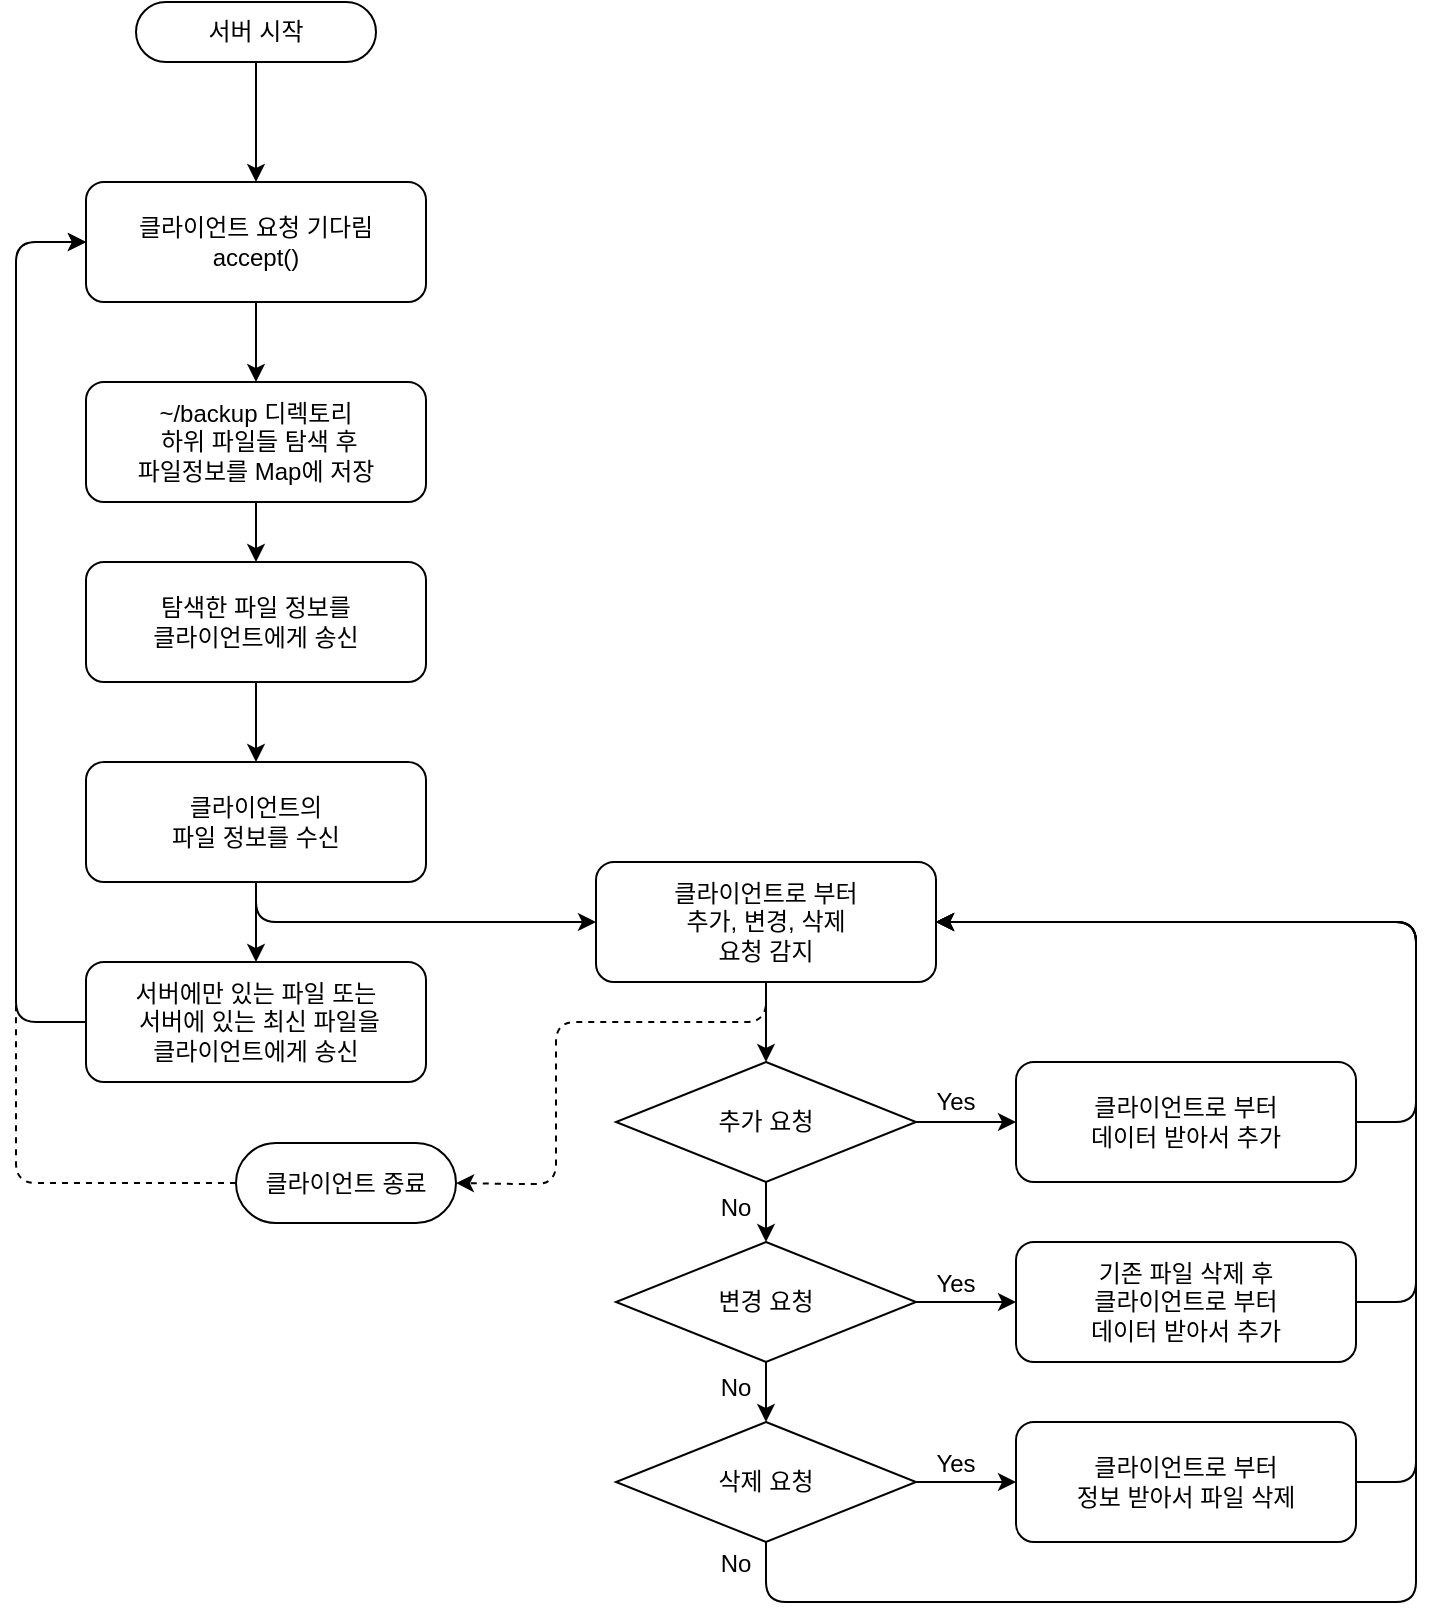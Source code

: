 <mxfile version="20.6.0" type="github" pages="2">
  <diagram id="anX1heDQR3pZWfZQjRBe" name="서버">
    <mxGraphModel dx="3324" dy="1608" grid="1" gridSize="10" guides="1" tooltips="1" connect="1" arrows="1" fold="1" page="1" pageScale="1" pageWidth="827" pageHeight="1169" math="0" shadow="0">
      <root>
        <mxCell id="0" />
        <mxCell id="1" parent="0" />
        <mxCell id="EzxVzveiI16b7jW3P2lI-17" style="edgeStyle=orthogonalEdgeStyle;rounded=0;orthogonalLoop=1;jettySize=auto;html=1;entryX=0.5;entryY=0;entryDx=0;entryDy=0;" parent="1" source="EzxVzveiI16b7jW3P2lI-1" target="EzxVzveiI16b7jW3P2lI-4" edge="1">
          <mxGeometry relative="1" as="geometry" />
        </mxCell>
        <mxCell id="EzxVzveiI16b7jW3P2lI-1" value="서버 시작" style="rounded=1;whiteSpace=wrap;html=1;arcSize=50;" parent="1" vertex="1">
          <mxGeometry x="80" y="110" width="120" height="30" as="geometry" />
        </mxCell>
        <mxCell id="EzxVzveiI16b7jW3P2lI-18" style="edgeStyle=orthogonalEdgeStyle;rounded=0;orthogonalLoop=1;jettySize=auto;html=1;entryX=0.5;entryY=0;entryDx=0;entryDy=0;" parent="1" source="EzxVzveiI16b7jW3P2lI-4" target="EzxVzveiI16b7jW3P2lI-5" edge="1">
          <mxGeometry relative="1" as="geometry" />
        </mxCell>
        <mxCell id="EzxVzveiI16b7jW3P2lI-4" value="클라이언트 요청 기다림&lt;br&gt;accept()" style="rounded=1;whiteSpace=wrap;html=1;" parent="1" vertex="1">
          <mxGeometry x="55" y="200" width="170" height="60" as="geometry" />
        </mxCell>
        <mxCell id="EzxVzveiI16b7jW3P2lI-19" style="edgeStyle=orthogonalEdgeStyle;rounded=0;orthogonalLoop=1;jettySize=auto;html=1;" parent="1" source="EzxVzveiI16b7jW3P2lI-5" target="EzxVzveiI16b7jW3P2lI-6" edge="1">
          <mxGeometry relative="1" as="geometry" />
        </mxCell>
        <mxCell id="EzxVzveiI16b7jW3P2lI-5" value="~/backup 디렉토리&lt;br&gt;&amp;nbsp;하위 파일들 탐색 후 &lt;br&gt;파일정보를 Map에 저장" style="rounded=1;whiteSpace=wrap;html=1;" parent="1" vertex="1">
          <mxGeometry x="55" y="300" width="170" height="60" as="geometry" />
        </mxCell>
        <mxCell id="EzxVzveiI16b7jW3P2lI-20" style="edgeStyle=orthogonalEdgeStyle;rounded=0;orthogonalLoop=1;jettySize=auto;html=1;" parent="1" source="EzxVzveiI16b7jW3P2lI-6" target="EzxVzveiI16b7jW3P2lI-7" edge="1">
          <mxGeometry relative="1" as="geometry" />
        </mxCell>
        <mxCell id="EzxVzveiI16b7jW3P2lI-6" value="탐색한 파일 정보를 &lt;br&gt;클라이언트에게 송신" style="rounded=1;whiteSpace=wrap;html=1;" parent="1" vertex="1">
          <mxGeometry x="55" y="390" width="170" height="60" as="geometry" />
        </mxCell>
        <mxCell id="EzxVzveiI16b7jW3P2lI-21" style="edgeStyle=orthogonalEdgeStyle;rounded=0;orthogonalLoop=1;jettySize=auto;html=1;entryX=0.5;entryY=0;entryDx=0;entryDy=0;" parent="1" source="EzxVzveiI16b7jW3P2lI-7" target="EzxVzveiI16b7jW3P2lI-9" edge="1">
          <mxGeometry relative="1" as="geometry" />
        </mxCell>
        <mxCell id="EzxVzveiI16b7jW3P2lI-22" style="edgeStyle=orthogonalEdgeStyle;rounded=1;orthogonalLoop=1;jettySize=auto;html=1;entryX=0;entryY=0.5;entryDx=0;entryDy=0;" parent="1" source="EzxVzveiI16b7jW3P2lI-7" target="EzxVzveiI16b7jW3P2lI-8" edge="1">
          <mxGeometry relative="1" as="geometry">
            <Array as="points">
              <mxPoint x="140" y="570" />
              <mxPoint x="270" y="570" />
            </Array>
          </mxGeometry>
        </mxCell>
        <mxCell id="EzxVzveiI16b7jW3P2lI-7" value="클라이언트의 &lt;br&gt;파일 정보를 수신" style="rounded=1;whiteSpace=wrap;html=1;" parent="1" vertex="1">
          <mxGeometry x="55" y="490" width="170" height="60" as="geometry" />
        </mxCell>
        <mxCell id="EzxVzveiI16b7jW3P2lI-23" style="edgeStyle=orthogonalEdgeStyle;rounded=0;orthogonalLoop=1;jettySize=auto;html=1;entryX=0.5;entryY=0;entryDx=0;entryDy=0;" parent="1" source="EzxVzveiI16b7jW3P2lI-8" target="EzxVzveiI16b7jW3P2lI-13" edge="1">
          <mxGeometry relative="1" as="geometry" />
        </mxCell>
        <mxCell id="EzxVzveiI16b7jW3P2lI-108" style="edgeStyle=orthogonalEdgeStyle;rounded=1;orthogonalLoop=1;jettySize=auto;html=1;entryX=1;entryY=0.5;entryDx=0;entryDy=0;dashed=1;" parent="1" source="EzxVzveiI16b7jW3P2lI-8" target="EzxVzveiI16b7jW3P2lI-105" edge="1">
          <mxGeometry relative="1" as="geometry">
            <Array as="points">
              <mxPoint x="395" y="620" />
              <mxPoint x="290" y="620" />
              <mxPoint x="290" y="701" />
              <mxPoint x="270" y="701" />
            </Array>
          </mxGeometry>
        </mxCell>
        <mxCell id="EzxVzveiI16b7jW3P2lI-8" value="클라이언트로 부터&lt;br&gt;추가, 변경, 삭제&lt;br&gt;요청 감지" style="rounded=1;whiteSpace=wrap;html=1;" parent="1" vertex="1">
          <mxGeometry x="310" y="540" width="170" height="60" as="geometry" />
        </mxCell>
        <mxCell id="EzxVzveiI16b7jW3P2lI-44" style="edgeStyle=orthogonalEdgeStyle;rounded=1;orthogonalLoop=1;jettySize=auto;html=1;entryX=0;entryY=0.5;entryDx=0;entryDy=0;" parent="1" source="EzxVzveiI16b7jW3P2lI-9" target="EzxVzveiI16b7jW3P2lI-4" edge="1">
          <mxGeometry relative="1" as="geometry">
            <Array as="points">
              <mxPoint x="20" y="620" />
              <mxPoint x="20" y="230" />
            </Array>
          </mxGeometry>
        </mxCell>
        <mxCell id="EzxVzveiI16b7jW3P2lI-9" value="서버에만 있는 파일 또는&lt;br&gt;&amp;nbsp;서버에 있는 최신 파일을 &lt;br&gt;클라이언트에게 송신" style="rounded=1;whiteSpace=wrap;html=1;" parent="1" vertex="1">
          <mxGeometry x="55" y="590" width="170" height="60" as="geometry" />
        </mxCell>
        <mxCell id="EzxVzveiI16b7jW3P2lI-24" style="edgeStyle=orthogonalEdgeStyle;rounded=0;orthogonalLoop=1;jettySize=auto;html=1;entryX=0.5;entryY=0;entryDx=0;entryDy=0;" parent="1" source="EzxVzveiI16b7jW3P2lI-13" target="EzxVzveiI16b7jW3P2lI-15" edge="1">
          <mxGeometry relative="1" as="geometry" />
        </mxCell>
        <mxCell id="EzxVzveiI16b7jW3P2lI-31" style="edgeStyle=orthogonalEdgeStyle;rounded=0;orthogonalLoop=1;jettySize=auto;html=1;entryX=0;entryY=0.5;entryDx=0;entryDy=0;" parent="1" source="EzxVzveiI16b7jW3P2lI-13" target="EzxVzveiI16b7jW3P2lI-28" edge="1">
          <mxGeometry relative="1" as="geometry" />
        </mxCell>
        <mxCell id="EzxVzveiI16b7jW3P2lI-13" value="추가 요청" style="rhombus;whiteSpace=wrap;html=1;" parent="1" vertex="1">
          <mxGeometry x="320" y="640" width="150" height="60" as="geometry" />
        </mxCell>
        <mxCell id="EzxVzveiI16b7jW3P2lI-25" style="edgeStyle=orthogonalEdgeStyle;rounded=0;orthogonalLoop=1;jettySize=auto;html=1;entryX=0.5;entryY=0;entryDx=0;entryDy=0;" parent="1" source="EzxVzveiI16b7jW3P2lI-15" target="EzxVzveiI16b7jW3P2lI-16" edge="1">
          <mxGeometry relative="1" as="geometry" />
        </mxCell>
        <mxCell id="EzxVzveiI16b7jW3P2lI-32" style="edgeStyle=orthogonalEdgeStyle;rounded=0;orthogonalLoop=1;jettySize=auto;html=1;entryX=0;entryY=0.5;entryDx=0;entryDy=0;" parent="1" source="EzxVzveiI16b7jW3P2lI-15" target="EzxVzveiI16b7jW3P2lI-29" edge="1">
          <mxGeometry relative="1" as="geometry" />
        </mxCell>
        <mxCell id="EzxVzveiI16b7jW3P2lI-15" value="변경 요청" style="rhombus;whiteSpace=wrap;html=1;" parent="1" vertex="1">
          <mxGeometry x="320" y="730" width="150" height="60" as="geometry" />
        </mxCell>
        <mxCell id="EzxVzveiI16b7jW3P2lI-33" style="edgeStyle=orthogonalEdgeStyle;rounded=0;orthogonalLoop=1;jettySize=auto;html=1;entryX=0;entryY=0.5;entryDx=0;entryDy=0;" parent="1" source="EzxVzveiI16b7jW3P2lI-16" target="EzxVzveiI16b7jW3P2lI-30" edge="1">
          <mxGeometry relative="1" as="geometry" />
        </mxCell>
        <mxCell id="EzxVzveiI16b7jW3P2lI-42" style="edgeStyle=orthogonalEdgeStyle;rounded=1;orthogonalLoop=1;jettySize=auto;html=1;entryX=1;entryY=0.5;entryDx=0;entryDy=0;" parent="1" source="EzxVzveiI16b7jW3P2lI-16" target="EzxVzveiI16b7jW3P2lI-8" edge="1">
          <mxGeometry relative="1" as="geometry">
            <Array as="points">
              <mxPoint x="395" y="910" />
              <mxPoint x="720" y="910" />
              <mxPoint x="720" y="570" />
            </Array>
          </mxGeometry>
        </mxCell>
        <mxCell id="EzxVzveiI16b7jW3P2lI-16" value="삭제 요청" style="rhombus;whiteSpace=wrap;html=1;" parent="1" vertex="1">
          <mxGeometry x="320" y="820" width="150" height="60" as="geometry" />
        </mxCell>
        <mxCell id="EzxVzveiI16b7jW3P2lI-39" style="edgeStyle=orthogonalEdgeStyle;rounded=1;orthogonalLoop=1;jettySize=auto;html=1;entryX=1;entryY=0.5;entryDx=0;entryDy=0;" parent="1" source="EzxVzveiI16b7jW3P2lI-28" target="EzxVzveiI16b7jW3P2lI-8" edge="1">
          <mxGeometry relative="1" as="geometry">
            <Array as="points">
              <mxPoint x="720" y="670" />
              <mxPoint x="720" y="570" />
            </Array>
          </mxGeometry>
        </mxCell>
        <mxCell id="EzxVzveiI16b7jW3P2lI-28" value="클라이언트로 부터&lt;br&gt;데이터 받아서 추가" style="rounded=1;whiteSpace=wrap;html=1;" parent="1" vertex="1">
          <mxGeometry x="520" y="640" width="170" height="60" as="geometry" />
        </mxCell>
        <mxCell id="EzxVzveiI16b7jW3P2lI-40" style="edgeStyle=orthogonalEdgeStyle;rounded=1;orthogonalLoop=1;jettySize=auto;html=1;entryX=1;entryY=0.5;entryDx=0;entryDy=0;" parent="1" source="EzxVzveiI16b7jW3P2lI-29" target="EzxVzveiI16b7jW3P2lI-8" edge="1">
          <mxGeometry relative="1" as="geometry">
            <Array as="points">
              <mxPoint x="720" y="760" />
              <mxPoint x="720" y="570" />
            </Array>
          </mxGeometry>
        </mxCell>
        <mxCell id="EzxVzveiI16b7jW3P2lI-29" value="기존 파일 삭제 후&lt;br&gt;클라이언트로 부터&lt;br&gt;데이터 받아서 추가" style="rounded=1;whiteSpace=wrap;html=1;" parent="1" vertex="1">
          <mxGeometry x="520" y="730" width="170" height="60" as="geometry" />
        </mxCell>
        <mxCell id="EzxVzveiI16b7jW3P2lI-41" style="edgeStyle=orthogonalEdgeStyle;rounded=1;orthogonalLoop=1;jettySize=auto;html=1;entryX=1;entryY=0.5;entryDx=0;entryDy=0;" parent="1" source="EzxVzveiI16b7jW3P2lI-30" target="EzxVzveiI16b7jW3P2lI-8" edge="1">
          <mxGeometry relative="1" as="geometry">
            <Array as="points">
              <mxPoint x="720" y="850" />
              <mxPoint x="720" y="570" />
            </Array>
          </mxGeometry>
        </mxCell>
        <mxCell id="EzxVzveiI16b7jW3P2lI-30" value="클라이언트로 부터&lt;br&gt;정보 받아서 파일 삭제" style="rounded=1;whiteSpace=wrap;html=1;" parent="1" vertex="1">
          <mxGeometry x="520" y="820" width="170" height="60" as="geometry" />
        </mxCell>
        <mxCell id="EzxVzveiI16b7jW3P2lI-34" value="Yes" style="text;html=1;strokeColor=none;fillColor=none;align=center;verticalAlign=middle;whiteSpace=wrap;rounded=0;" parent="1" vertex="1">
          <mxGeometry x="475" y="649" width="30" height="21" as="geometry" />
        </mxCell>
        <mxCell id="EzxVzveiI16b7jW3P2lI-35" value="Yes" style="text;html=1;strokeColor=none;fillColor=none;align=center;verticalAlign=middle;whiteSpace=wrap;rounded=0;" parent="1" vertex="1">
          <mxGeometry x="475" y="740" width="30" height="21" as="geometry" />
        </mxCell>
        <mxCell id="EzxVzveiI16b7jW3P2lI-36" value="Yes" style="text;html=1;strokeColor=none;fillColor=none;align=center;verticalAlign=middle;whiteSpace=wrap;rounded=0;" parent="1" vertex="1">
          <mxGeometry x="475" y="830" width="30" height="21" as="geometry" />
        </mxCell>
        <mxCell id="EzxVzveiI16b7jW3P2lI-37" value="No" style="text;html=1;strokeColor=none;fillColor=none;align=center;verticalAlign=middle;whiteSpace=wrap;rounded=0;" parent="1" vertex="1">
          <mxGeometry x="365" y="702" width="30" height="21" as="geometry" />
        </mxCell>
        <mxCell id="EzxVzveiI16b7jW3P2lI-38" value="No" style="text;html=1;strokeColor=none;fillColor=none;align=center;verticalAlign=middle;whiteSpace=wrap;rounded=0;" parent="1" vertex="1">
          <mxGeometry x="365" y="792" width="30" height="21" as="geometry" />
        </mxCell>
        <mxCell id="EzxVzveiI16b7jW3P2lI-43" value="No" style="text;html=1;strokeColor=none;fillColor=none;align=center;verticalAlign=middle;whiteSpace=wrap;rounded=0;" parent="1" vertex="1">
          <mxGeometry x="365" y="880" width="30" height="21" as="geometry" />
        </mxCell>
        <mxCell id="EzxVzveiI16b7jW3P2lI-109" style="edgeStyle=orthogonalEdgeStyle;rounded=1;orthogonalLoop=1;jettySize=auto;html=1;entryX=0;entryY=0.5;entryDx=0;entryDy=0;dashed=1;" parent="1" source="EzxVzveiI16b7jW3P2lI-105" target="EzxVzveiI16b7jW3P2lI-4" edge="1">
          <mxGeometry relative="1" as="geometry">
            <Array as="points">
              <mxPoint x="20" y="701" />
              <mxPoint x="20" y="230" />
            </Array>
          </mxGeometry>
        </mxCell>
        <mxCell id="EzxVzveiI16b7jW3P2lI-105" value="클라이언트 종료" style="rounded=1;whiteSpace=wrap;html=1;arcSize=50;" parent="1" vertex="1">
          <mxGeometry x="130" y="680.5" width="110" height="40" as="geometry" />
        </mxCell>
      </root>
    </mxGraphModel>
  </diagram>
  <diagram id="TCz_ifjLTkLVjdkAkBhQ" name="클라이언트">
    <mxGraphModel dx="2497" dy="1608" grid="1" gridSize="10" guides="1" tooltips="1" connect="1" arrows="1" fold="1" page="1" pageScale="1" pageWidth="827" pageHeight="1169" math="0" shadow="0">
      <root>
        <mxCell id="0" />
        <mxCell id="1" parent="0" />
        <mxCell id="z-x0fyDWIzfEJ-8xwaCE-1" style="edgeStyle=orthogonalEdgeStyle;rounded=0;orthogonalLoop=1;jettySize=auto;html=1;entryX=0.5;entryY=0;entryDx=0;entryDy=0;" edge="1" parent="1" source="z-x0fyDWIzfEJ-8xwaCE-2" target="z-x0fyDWIzfEJ-8xwaCE-4">
          <mxGeometry relative="1" as="geometry" />
        </mxCell>
        <mxCell id="z-x0fyDWIzfEJ-8xwaCE-2" value="클라이언트 시작" style="rounded=1;whiteSpace=wrap;html=1;arcSize=50;" vertex="1" parent="1">
          <mxGeometry x="960" y="110" width="120" height="30" as="geometry" />
        </mxCell>
        <mxCell id="z-x0fyDWIzfEJ-8xwaCE-3" style="edgeStyle=orthogonalEdgeStyle;rounded=1;orthogonalLoop=1;jettySize=auto;html=1;entryX=0.5;entryY=0;entryDx=0;entryDy=0;" edge="1" parent="1" source="z-x0fyDWIzfEJ-8xwaCE-4" target="z-x0fyDWIzfEJ-8xwaCE-6">
          <mxGeometry relative="1" as="geometry" />
        </mxCell>
        <mxCell id="z-x0fyDWIzfEJ-8xwaCE-4" value="서버에 연결 요청" style="rounded=1;whiteSpace=wrap;html=1;" vertex="1" parent="1">
          <mxGeometry x="935" y="200" width="170" height="60" as="geometry" />
        </mxCell>
        <mxCell id="z-x0fyDWIzfEJ-8xwaCE-5" style="edgeStyle=orthogonalEdgeStyle;rounded=1;orthogonalLoop=1;jettySize=auto;html=1;entryX=0.5;entryY=0;entryDx=0;entryDy=0;" edge="1" parent="1" source="z-x0fyDWIzfEJ-8xwaCE-6" target="z-x0fyDWIzfEJ-8xwaCE-8">
          <mxGeometry relative="1" as="geometry" />
        </mxCell>
        <mxCell id="z-x0fyDWIzfEJ-8xwaCE-6" value="~/sync 디렉토리&lt;br&gt;&amp;nbsp;하위 파일들 탐색 후&lt;br&gt;&amp;nbsp;파일정보를 Map에 저장" style="rounded=1;whiteSpace=wrap;html=1;" vertex="1" parent="1">
          <mxGeometry x="935" y="300" width="170" height="60" as="geometry" />
        </mxCell>
        <mxCell id="z-x0fyDWIzfEJ-8xwaCE-7" style="edgeStyle=orthogonalEdgeStyle;rounded=1;orthogonalLoop=1;jettySize=auto;html=1;" edge="1" parent="1" source="z-x0fyDWIzfEJ-8xwaCE-8" target="z-x0fyDWIzfEJ-8xwaCE-10">
          <mxGeometry relative="1" as="geometry" />
        </mxCell>
        <mxCell id="z-x0fyDWIzfEJ-8xwaCE-8" value="서버에 백업되어 있는&lt;br&gt;&amp;nbsp;파일들의 정보를 수신" style="rounded=1;whiteSpace=wrap;html=1;" vertex="1" parent="1">
          <mxGeometry x="935" y="390" width="170" height="60" as="geometry" />
        </mxCell>
        <mxCell id="z-x0fyDWIzfEJ-8xwaCE-9" style="edgeStyle=orthogonalEdgeStyle;rounded=1;orthogonalLoop=1;jettySize=auto;html=1;entryX=0.5;entryY=0;entryDx=0;entryDy=0;" edge="1" parent="1" source="z-x0fyDWIzfEJ-8xwaCE-10" target="z-x0fyDWIzfEJ-8xwaCE-13">
          <mxGeometry relative="1" as="geometry" />
        </mxCell>
        <mxCell id="z-x0fyDWIzfEJ-8xwaCE-10" value="클라이언트&amp;nbsp;파일들의 &lt;br&gt;정보를 송신" style="rounded=1;whiteSpace=wrap;html=1;" vertex="1" parent="1">
          <mxGeometry x="935" y="490" width="170" height="60" as="geometry" />
        </mxCell>
        <mxCell id="z-x0fyDWIzfEJ-8xwaCE-11" style="edgeStyle=orthogonalEdgeStyle;rounded=1;orthogonalLoop=1;jettySize=auto;html=1;entryX=0.5;entryY=0;entryDx=0;entryDy=0;" edge="1" parent="1" source="z-x0fyDWIzfEJ-8xwaCE-13" target="z-x0fyDWIzfEJ-8xwaCE-15">
          <mxGeometry relative="1" as="geometry" />
        </mxCell>
        <mxCell id="z-x0fyDWIzfEJ-8xwaCE-12" style="edgeStyle=orthogonalEdgeStyle;rounded=1;orthogonalLoop=1;jettySize=auto;html=1;entryX=0;entryY=0.5;entryDx=0;entryDy=0;" edge="1" parent="1" source="z-x0fyDWIzfEJ-8xwaCE-13" target="z-x0fyDWIzfEJ-8xwaCE-23">
          <mxGeometry relative="1" as="geometry">
            <Array as="points">
              <mxPoint x="1020" y="660" />
              <mxPoint x="1143" y="660" />
            </Array>
          </mxGeometry>
        </mxCell>
        <mxCell id="z-x0fyDWIzfEJ-8xwaCE-13" value="클라이언에만 있는 파일 또는&amp;nbsp;&lt;br&gt;클라이언트에 있는 최신파일을&amp;nbsp;&lt;br&gt;서버에게 송신" style="rounded=1;whiteSpace=wrap;html=1;" vertex="1" parent="1">
          <mxGeometry x="935" y="580" width="170" height="60" as="geometry" />
        </mxCell>
        <mxCell id="z-x0fyDWIzfEJ-8xwaCE-14" style="edgeStyle=orthogonalEdgeStyle;rounded=1;orthogonalLoop=1;jettySize=auto;html=1;entryX=0.5;entryY=0;entryDx=0;entryDy=0;" edge="1" parent="1" source="z-x0fyDWIzfEJ-8xwaCE-15" target="z-x0fyDWIzfEJ-8xwaCE-17">
          <mxGeometry relative="1" as="geometry" />
        </mxCell>
        <mxCell id="z-x0fyDWIzfEJ-8xwaCE-15" value="클라이언트의 ~/sync 디렉토리에 파일의 추가, 변경, 삭제&lt;br&gt;모니터링" style="rounded=1;whiteSpace=wrap;html=1;" vertex="1" parent="1">
          <mxGeometry x="935" y="780" width="170" height="60" as="geometry" />
        </mxCell>
        <mxCell id="z-x0fyDWIzfEJ-8xwaCE-16" style="edgeStyle=orthogonalEdgeStyle;rounded=1;orthogonalLoop=1;jettySize=auto;html=1;entryX=0.5;entryY=0;entryDx=0;entryDy=0;" edge="1" parent="1" source="z-x0fyDWIzfEJ-8xwaCE-17" target="z-x0fyDWIzfEJ-8xwaCE-19">
          <mxGeometry relative="1" as="geometry" />
        </mxCell>
        <mxCell id="z-x0fyDWIzfEJ-8xwaCE-17" value="5초 sleep" style="rounded=1;whiteSpace=wrap;html=1;" vertex="1" parent="1">
          <mxGeometry x="970" y="866" width="100" height="40" as="geometry" />
        </mxCell>
        <mxCell id="z-x0fyDWIzfEJ-8xwaCE-18" style="edgeStyle=orthogonalEdgeStyle;rounded=1;orthogonalLoop=1;jettySize=auto;html=1;entryX=0.5;entryY=0;entryDx=0;entryDy=0;" edge="1" parent="1" source="z-x0fyDWIzfEJ-8xwaCE-19" target="z-x0fyDWIzfEJ-8xwaCE-21">
          <mxGeometry relative="1" as="geometry" />
        </mxCell>
        <mxCell id="z-x0fyDWIzfEJ-8xwaCE-19" value="~/sync 디렉토리&lt;br&gt;&amp;nbsp;하위 파일들 탐색 후&lt;br&gt;&amp;nbsp;파일정보를 Map에 저장" style="rounded=1;whiteSpace=wrap;html=1;" vertex="1" parent="1">
          <mxGeometry x="935" y="930" width="170" height="60" as="geometry" />
        </mxCell>
        <mxCell id="z-x0fyDWIzfEJ-8xwaCE-20" style="edgeStyle=orthogonalEdgeStyle;rounded=1;orthogonalLoop=1;jettySize=auto;html=1;entryX=0;entryY=0.5;entryDx=0;entryDy=0;" edge="1" parent="1" source="z-x0fyDWIzfEJ-8xwaCE-21" target="z-x0fyDWIzfEJ-8xwaCE-15">
          <mxGeometry relative="1" as="geometry">
            <Array as="points">
              <mxPoint x="910" y="1050.0" />
              <mxPoint x="910" y="810" />
            </Array>
          </mxGeometry>
        </mxCell>
        <mxCell id="z-x0fyDWIzfEJ-8xwaCE-21" value="이전 정보와 비교해서&lt;br&gt;삭제, 추가, 변경에 대한 정보를&lt;br&gt;서버에 송신" style="rounded=1;whiteSpace=wrap;html=1;" vertex="1" parent="1">
          <mxGeometry x="935" y="1020" width="170" height="60" as="geometry" />
        </mxCell>
        <mxCell id="z-x0fyDWIzfEJ-8xwaCE-22" style="edgeStyle=orthogonalEdgeStyle;rounded=1;orthogonalLoop=1;jettySize=auto;html=1;entryX=0.5;entryY=0;entryDx=0;entryDy=0;" edge="1" parent="1" source="z-x0fyDWIzfEJ-8xwaCE-23" target="z-x0fyDWIzfEJ-8xwaCE-46">
          <mxGeometry relative="1" as="geometry" />
        </mxCell>
        <mxCell id="z-x0fyDWIzfEJ-8xwaCE-23" value="서버로 부터&lt;br&gt;추가, 변경, 삭제&lt;br&gt;요청 감지" style="rounded=1;whiteSpace=wrap;html=1;" vertex="1" parent="1">
          <mxGeometry x="1180" y="629.5" width="170" height="60" as="geometry" />
        </mxCell>
        <mxCell id="z-x0fyDWIzfEJ-8xwaCE-24" style="edgeStyle=orthogonalEdgeStyle;rounded=0;orthogonalLoop=1;jettySize=auto;html=1;entryX=0.5;entryY=0;entryDx=0;entryDy=0;" edge="1" parent="1" source="z-x0fyDWIzfEJ-8xwaCE-26" target="z-x0fyDWIzfEJ-8xwaCE-29">
          <mxGeometry relative="1" as="geometry" />
        </mxCell>
        <mxCell id="z-x0fyDWIzfEJ-8xwaCE-25" style="edgeStyle=orthogonalEdgeStyle;rounded=0;orthogonalLoop=1;jettySize=auto;html=1;entryX=0;entryY=0.5;entryDx=0;entryDy=0;" edge="1" parent="1" source="z-x0fyDWIzfEJ-8xwaCE-26" target="z-x0fyDWIzfEJ-8xwaCE-33">
          <mxGeometry relative="1" as="geometry" />
        </mxCell>
        <mxCell id="z-x0fyDWIzfEJ-8xwaCE-26" value="추가 요청" style="rhombus;whiteSpace=wrap;html=1;" vertex="1" parent="1">
          <mxGeometry x="1190" y="810" width="150" height="60" as="geometry" />
        </mxCell>
        <mxCell id="z-x0fyDWIzfEJ-8xwaCE-27" style="edgeStyle=orthogonalEdgeStyle;rounded=0;orthogonalLoop=1;jettySize=auto;html=1;entryX=0.5;entryY=0;entryDx=0;entryDy=0;" edge="1" parent="1" source="z-x0fyDWIzfEJ-8xwaCE-29" target="z-x0fyDWIzfEJ-8xwaCE-31">
          <mxGeometry relative="1" as="geometry" />
        </mxCell>
        <mxCell id="z-x0fyDWIzfEJ-8xwaCE-28" style="edgeStyle=orthogonalEdgeStyle;rounded=0;orthogonalLoop=1;jettySize=auto;html=1;entryX=0;entryY=0.5;entryDx=0;entryDy=0;" edge="1" parent="1" source="z-x0fyDWIzfEJ-8xwaCE-29" target="z-x0fyDWIzfEJ-8xwaCE-35">
          <mxGeometry relative="1" as="geometry" />
        </mxCell>
        <mxCell id="z-x0fyDWIzfEJ-8xwaCE-29" value="변경 요청" style="rhombus;whiteSpace=wrap;html=1;" vertex="1" parent="1">
          <mxGeometry x="1190" y="900" width="150" height="60" as="geometry" />
        </mxCell>
        <mxCell id="z-x0fyDWIzfEJ-8xwaCE-30" style="edgeStyle=orthogonalEdgeStyle;rounded=0;orthogonalLoop=1;jettySize=auto;html=1;entryX=0;entryY=0.5;entryDx=0;entryDy=0;" edge="1" parent="1" source="z-x0fyDWIzfEJ-8xwaCE-31" target="z-x0fyDWIzfEJ-8xwaCE-37">
          <mxGeometry relative="1" as="geometry" />
        </mxCell>
        <mxCell id="z-x0fyDWIzfEJ-8xwaCE-31" value="삭제 요청" style="rhombus;whiteSpace=wrap;html=1;" vertex="1" parent="1">
          <mxGeometry x="1190" y="990" width="150" height="60" as="geometry" />
        </mxCell>
        <mxCell id="z-x0fyDWIzfEJ-8xwaCE-32" style="edgeStyle=orthogonalEdgeStyle;rounded=1;orthogonalLoop=1;jettySize=auto;html=1;entryX=1;entryY=0.5;entryDx=0;entryDy=0;" edge="1" parent="1" source="z-x0fyDWIzfEJ-8xwaCE-33" target="z-x0fyDWIzfEJ-8xwaCE-23">
          <mxGeometry relative="1" as="geometry">
            <Array as="points">
              <mxPoint x="1600" y="840" />
              <mxPoint x="1600" y="659" />
            </Array>
          </mxGeometry>
        </mxCell>
        <mxCell id="z-x0fyDWIzfEJ-8xwaCE-33" value="클라이언트로 부터&lt;br&gt;데이터 받아서 추가" style="rounded=1;whiteSpace=wrap;html=1;" vertex="1" parent="1">
          <mxGeometry x="1400" y="810" width="170" height="60" as="geometry" />
        </mxCell>
        <mxCell id="z-x0fyDWIzfEJ-8xwaCE-34" style="edgeStyle=orthogonalEdgeStyle;rounded=1;orthogonalLoop=1;jettySize=auto;html=1;entryX=1;entryY=0.5;entryDx=0;entryDy=0;" edge="1" parent="1" source="z-x0fyDWIzfEJ-8xwaCE-35" target="z-x0fyDWIzfEJ-8xwaCE-23">
          <mxGeometry relative="1" as="geometry">
            <Array as="points">
              <mxPoint x="1600" y="930" />
              <mxPoint x="1600" y="659" />
            </Array>
          </mxGeometry>
        </mxCell>
        <mxCell id="z-x0fyDWIzfEJ-8xwaCE-35" value="기존 파일 삭제 후&lt;br&gt;클라이언트로 부터&lt;br&gt;데이터 받아서 추가" style="rounded=1;whiteSpace=wrap;html=1;" vertex="1" parent="1">
          <mxGeometry x="1400" y="900" width="170" height="60" as="geometry" />
        </mxCell>
        <mxCell id="z-x0fyDWIzfEJ-8xwaCE-36" style="edgeStyle=orthogonalEdgeStyle;rounded=1;orthogonalLoop=1;jettySize=auto;html=1;entryX=1;entryY=0.5;entryDx=0;entryDy=0;" edge="1" parent="1" source="z-x0fyDWIzfEJ-8xwaCE-37" target="z-x0fyDWIzfEJ-8xwaCE-23">
          <mxGeometry relative="1" as="geometry">
            <Array as="points">
              <mxPoint x="1600" y="1020" />
              <mxPoint x="1600" y="659" />
            </Array>
          </mxGeometry>
        </mxCell>
        <mxCell id="z-x0fyDWIzfEJ-8xwaCE-37" value="클라이언트로 부터&lt;br&gt;정보 받아서 파일 삭제" style="rounded=1;whiteSpace=wrap;html=1;" vertex="1" parent="1">
          <mxGeometry x="1400" y="990" width="170" height="60" as="geometry" />
        </mxCell>
        <mxCell id="z-x0fyDWIzfEJ-8xwaCE-38" value="Yes" style="text;html=1;strokeColor=none;fillColor=none;align=center;verticalAlign=middle;whiteSpace=wrap;rounded=0;" vertex="1" parent="1">
          <mxGeometry x="1355" y="819" width="30" height="21" as="geometry" />
        </mxCell>
        <mxCell id="z-x0fyDWIzfEJ-8xwaCE-39" value="Yes" style="text;html=1;strokeColor=none;fillColor=none;align=center;verticalAlign=middle;whiteSpace=wrap;rounded=0;" vertex="1" parent="1">
          <mxGeometry x="1355" y="910" width="30" height="21" as="geometry" />
        </mxCell>
        <mxCell id="z-x0fyDWIzfEJ-8xwaCE-40" value="Yes" style="text;html=1;strokeColor=none;fillColor=none;align=center;verticalAlign=middle;whiteSpace=wrap;rounded=0;" vertex="1" parent="1">
          <mxGeometry x="1355" y="1000" width="30" height="21" as="geometry" />
        </mxCell>
        <mxCell id="z-x0fyDWIzfEJ-8xwaCE-41" value="No" style="text;html=1;strokeColor=none;fillColor=none;align=center;verticalAlign=middle;whiteSpace=wrap;rounded=0;" vertex="1" parent="1">
          <mxGeometry x="1233" y="871" width="32.86" height="23" as="geometry" />
        </mxCell>
        <mxCell id="z-x0fyDWIzfEJ-8xwaCE-42" value="No" style="text;html=1;strokeColor=none;fillColor=none;align=center;verticalAlign=middle;whiteSpace=wrap;rounded=0;" vertex="1" parent="1">
          <mxGeometry x="1235" y="962" width="30" height="21" as="geometry" />
        </mxCell>
        <mxCell id="z-x0fyDWIzfEJ-8xwaCE-43" value="No" style="text;html=1;strokeColor=none;fillColor=none;align=center;verticalAlign=middle;whiteSpace=wrap;rounded=0;" vertex="1" parent="1">
          <mxGeometry x="1234" y="1050" width="30" height="21" as="geometry" />
        </mxCell>
        <mxCell id="z-x0fyDWIzfEJ-8xwaCE-44" style="edgeStyle=orthogonalEdgeStyle;rounded=1;orthogonalLoop=1;jettySize=auto;html=1;entryX=0.5;entryY=0;entryDx=0;entryDy=0;" edge="1" parent="1" source="z-x0fyDWIzfEJ-8xwaCE-46" target="z-x0fyDWIzfEJ-8xwaCE-26">
          <mxGeometry relative="1" as="geometry" />
        </mxCell>
        <mxCell id="z-x0fyDWIzfEJ-8xwaCE-45" style="edgeStyle=orthogonalEdgeStyle;rounded=1;orthogonalLoop=1;jettySize=auto;html=1;entryX=0.5;entryY=0;entryDx=0;entryDy=0;" edge="1" parent="1" source="z-x0fyDWIzfEJ-8xwaCE-46" target="z-x0fyDWIzfEJ-8xwaCE-15">
          <mxGeometry relative="1" as="geometry" />
        </mxCell>
        <mxCell id="z-x0fyDWIzfEJ-8xwaCE-46" value="END" style="rhombus;whiteSpace=wrap;html=1;" vertex="1" parent="1">
          <mxGeometry x="1190" y="720.5" width="150" height="60" as="geometry" />
        </mxCell>
        <mxCell id="z-x0fyDWIzfEJ-8xwaCE-47" value="No" style="text;html=1;strokeColor=none;fillColor=none;align=center;verticalAlign=middle;whiteSpace=wrap;rounded=0;" vertex="1" parent="1">
          <mxGeometry x="1233" y="780" width="32.86" height="23" as="geometry" />
        </mxCell>
        <mxCell id="z-x0fyDWIzfEJ-8xwaCE-48" value="Yes" style="text;html=1;strokeColor=none;fillColor=none;align=center;verticalAlign=middle;whiteSpace=wrap;rounded=0;" vertex="1" parent="1">
          <mxGeometry x="1130" y="723" width="30" height="21" as="geometry" />
        </mxCell>
      </root>
    </mxGraphModel>
  </diagram>
</mxfile>
